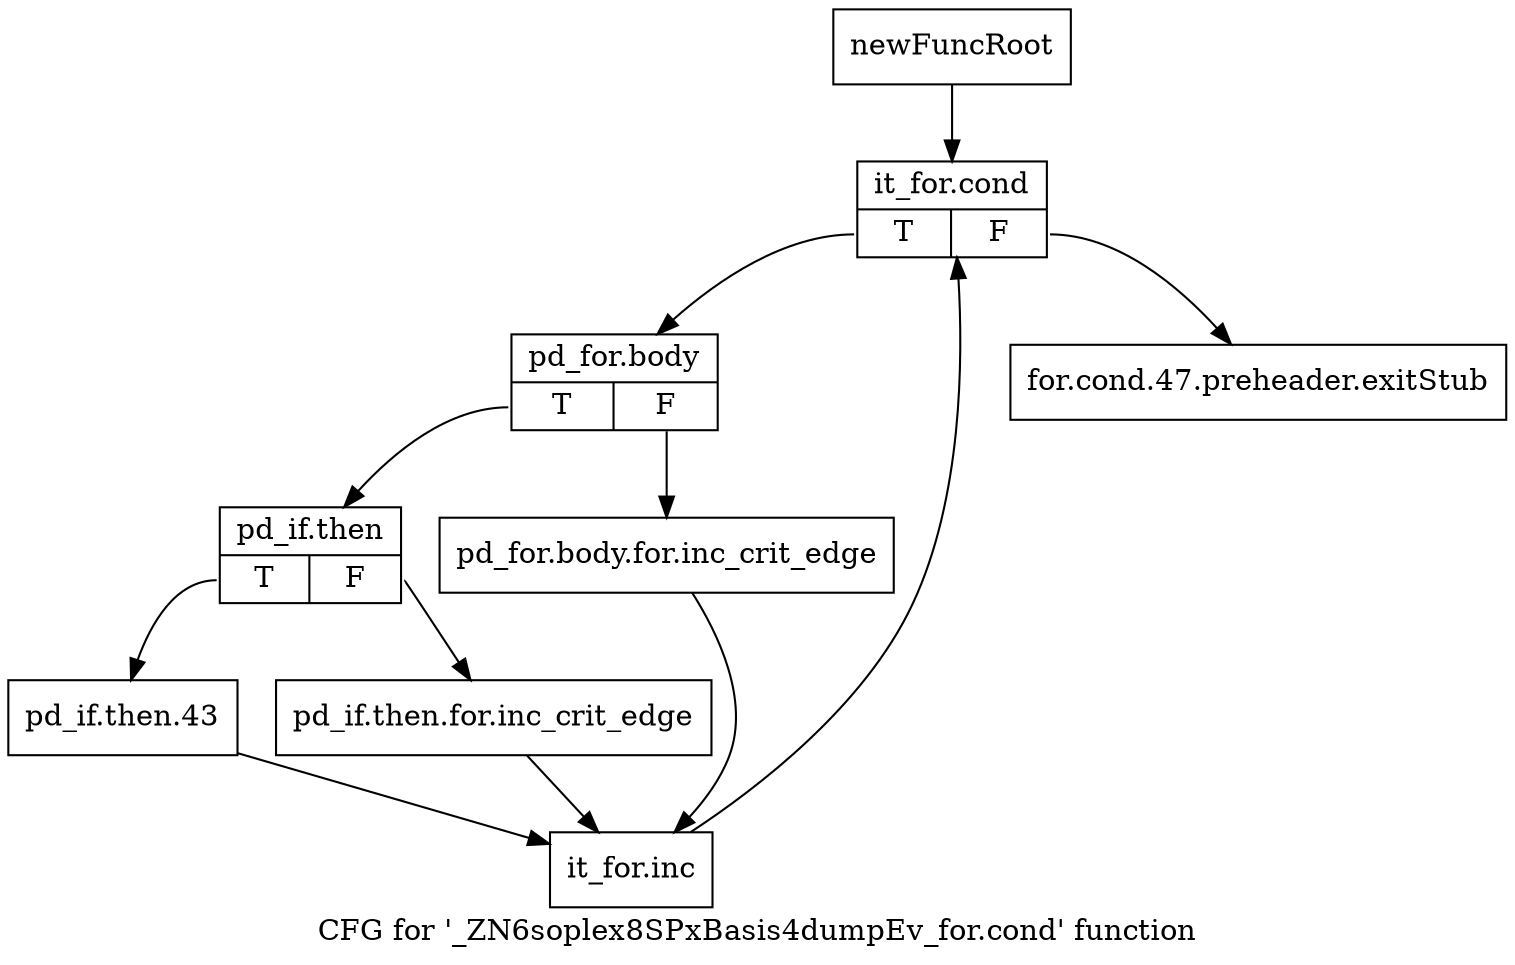 digraph "CFG for '_ZN6soplex8SPxBasis4dumpEv_for.cond' function" {
	label="CFG for '_ZN6soplex8SPxBasis4dumpEv_for.cond' function";

	Node0x2d7b3a0 [shape=record,label="{newFuncRoot}"];
	Node0x2d7b3a0 -> Node0x2d7b440;
	Node0x2d7b3f0 [shape=record,label="{for.cond.47.preheader.exitStub}"];
	Node0x2d7b440 [shape=record,label="{it_for.cond|{<s0>T|<s1>F}}"];
	Node0x2d7b440:s0 -> Node0x2d7b490;
	Node0x2d7b440:s1 -> Node0x2d7b3f0;
	Node0x2d7b490 [shape=record,label="{pd_for.body|{<s0>T|<s1>F}}"];
	Node0x2d7b490:s0 -> Node0x2d7b530;
	Node0x2d7b490:s1 -> Node0x2d7b4e0;
	Node0x2d7b4e0 [shape=record,label="{pd_for.body.for.inc_crit_edge}"];
	Node0x2d7b4e0 -> Node0x2d7b620;
	Node0x2d7b530 [shape=record,label="{pd_if.then|{<s0>T|<s1>F}}"];
	Node0x2d7b530:s0 -> Node0x2d7b5d0;
	Node0x2d7b530:s1 -> Node0x2d7b580;
	Node0x2d7b580 [shape=record,label="{pd_if.then.for.inc_crit_edge}"];
	Node0x2d7b580 -> Node0x2d7b620;
	Node0x2d7b5d0 [shape=record,label="{pd_if.then.43}"];
	Node0x2d7b5d0 -> Node0x2d7b620;
	Node0x2d7b620 [shape=record,label="{it_for.inc}"];
	Node0x2d7b620 -> Node0x2d7b440;
}
